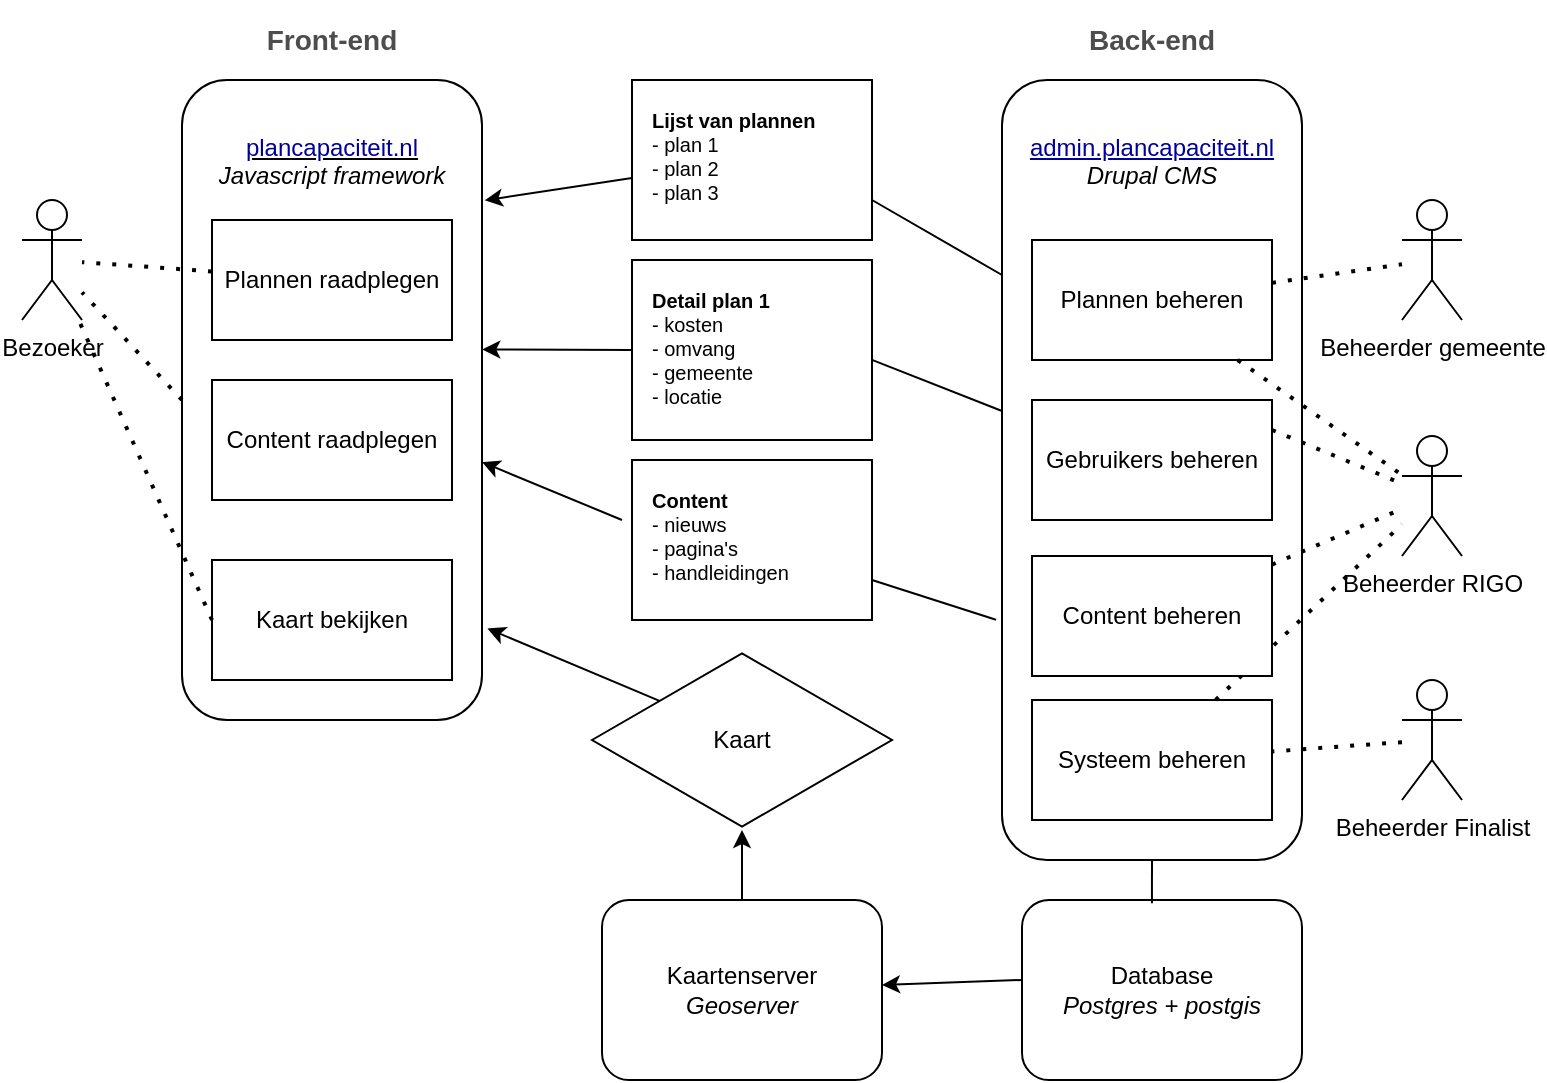 <mxfile version="14.6.11" type="github">
  <diagram id="39z5Df2q-kwCK52Rq-0x" name="Page-1">
    <mxGraphModel dx="1224" dy="1130" grid="1" gridSize="10" guides="1" tooltips="1" connect="1" arrows="1" fold="1" page="1" pageScale="1" pageWidth="827" pageHeight="1169" math="0" shadow="0">
      <root>
        <mxCell id="0" />
        <mxCell id="1" parent="0" />
        <mxCell id="e_hBXvjrP_8piOeVsNDX-1" value="Bezoeker" style="shape=umlActor;verticalLabelPosition=bottom;verticalAlign=top;html=1;outlineConnect=0;" parent="1" vertex="1">
          <mxGeometry x="40" y="140" width="30" height="60" as="geometry" />
        </mxCell>
        <mxCell id="e_hBXvjrP_8piOeVsNDX-3" value="Beheerder&amp;nbsp;gemeente" style="shape=umlActor;verticalLabelPosition=bottom;verticalAlign=top;html=1;outlineConnect=0;" parent="1" vertex="1">
          <mxGeometry x="730" y="140" width="30" height="60" as="geometry" />
        </mxCell>
        <mxCell id="e_hBXvjrP_8piOeVsNDX-6" value="Beheerder RIGO" style="shape=umlActor;verticalLabelPosition=bottom;verticalAlign=top;html=1;outlineConnect=0;" parent="1" vertex="1">
          <mxGeometry x="730" y="258" width="30" height="60" as="geometry" />
        </mxCell>
        <mxCell id="e_hBXvjrP_8piOeVsNDX-7" value="Beheerder Finalist" style="shape=umlActor;verticalLabelPosition=bottom;verticalAlign=top;html=1;outlineConnect=0;" parent="1" vertex="1">
          <mxGeometry x="730" y="380" width="30" height="60" as="geometry" />
        </mxCell>
        <mxCell id="BRQ3Z2YgLDj1acGwxylS-1" value="&lt;u&gt;&lt;font color=&quot;#000099&quot;&gt;plancapaciteit.nl&lt;/font&gt;&lt;/u&gt;&lt;br&gt;&lt;i&gt;Javascript framework&lt;/i&gt;&lt;br&gt;" style="rounded=1;whiteSpace=wrap;html=1;rotation=0;spacingTop=20;verticalAlign=top;" parent="1" vertex="1">
          <mxGeometry x="120" y="80" width="150" height="320" as="geometry" />
        </mxCell>
        <mxCell id="BRQ3Z2YgLDj1acGwxylS-2" value="Front-end" style="text;html=1;strokeColor=none;fillColor=none;align=center;verticalAlign=middle;whiteSpace=wrap;rounded=0;fontSize=14;fontStyle=1;fontColor=#4D4D4D;" parent="1" vertex="1">
          <mxGeometry x="150" y="40" width="90" height="40" as="geometry" />
        </mxCell>
        <mxCell id="BRQ3Z2YgLDj1acGwxylS-3" value="&lt;font color=&quot;#000099&quot;&gt;&lt;u&gt;admin.plancapaciteit.nl&lt;/u&gt;&lt;/font&gt;&lt;br&gt;&lt;i&gt;Drupal CMS&lt;/i&gt;" style="rounded=1;whiteSpace=wrap;html=1;rotation=0;verticalAlign=top;spacingTop=20;" parent="1" vertex="1">
          <mxGeometry x="530" y="80" width="150" height="390" as="geometry" />
        </mxCell>
        <mxCell id="BRQ3Z2YgLDj1acGwxylS-4" value="Gebruikers beheren" style="rounded=0;whiteSpace=wrap;html=1;fontSize=12;" parent="1" vertex="1">
          <mxGeometry x="545" y="240" width="120" height="60" as="geometry" />
        </mxCell>
        <mxCell id="BRQ3Z2YgLDj1acGwxylS-5" value="" style="endArrow=none;dashed=1;html=1;dashPattern=1 3;strokeWidth=2;fontSize=14;fontColor=#4D4D4D;exitX=1;exitY=0.25;exitDx=0;exitDy=0;" parent="1" source="BRQ3Z2YgLDj1acGwxylS-4" target="e_hBXvjrP_8piOeVsNDX-6" edge="1">
          <mxGeometry width="50" height="50" relative="1" as="geometry">
            <mxPoint x="390" y="550" as="sourcePoint" />
            <mxPoint x="440" y="500" as="targetPoint" />
          </mxGeometry>
        </mxCell>
        <mxCell id="BRQ3Z2YgLDj1acGwxylS-7" value="Plannen beheren" style="rounded=0;whiteSpace=wrap;html=1;fontSize=12;" parent="1" vertex="1">
          <mxGeometry x="545" y="160" width="120" height="60" as="geometry" />
        </mxCell>
        <mxCell id="BRQ3Z2YgLDj1acGwxylS-8" value="" style="endArrow=none;dashed=1;html=1;dashPattern=1 3;strokeWidth=2;fontSize=14;fontColor=#4D4D4D;" parent="1" source="BRQ3Z2YgLDj1acGwxylS-7" target="e_hBXvjrP_8piOeVsNDX-6" edge="1">
          <mxGeometry width="50" height="50" relative="1" as="geometry">
            <mxPoint x="575" y="425" as="sourcePoint" />
            <mxPoint x="710" y="326" as="targetPoint" />
          </mxGeometry>
        </mxCell>
        <mxCell id="BRQ3Z2YgLDj1acGwxylS-10" value="" style="endArrow=none;dashed=1;html=1;dashPattern=1 3;strokeWidth=2;fontSize=14;fontColor=#4D4D4D;" parent="1" source="BRQ3Z2YgLDj1acGwxylS-7" target="e_hBXvjrP_8piOeVsNDX-3" edge="1">
          <mxGeometry width="50" height="50" relative="1" as="geometry">
            <mxPoint x="390" y="560" as="sourcePoint" />
            <mxPoint x="440" y="510" as="targetPoint" />
          </mxGeometry>
        </mxCell>
        <mxCell id="BRQ3Z2YgLDj1acGwxylS-11" value="Systeem beheren" style="rounded=0;whiteSpace=wrap;html=1;fontSize=12;" parent="1" vertex="1">
          <mxGeometry x="545" y="390" width="120" height="60" as="geometry" />
        </mxCell>
        <mxCell id="BRQ3Z2YgLDj1acGwxylS-12" value="" style="endArrow=none;dashed=1;html=1;dashPattern=1 3;strokeWidth=2;fontSize=14;fontColor=#4D4D4D;" parent="1" source="BRQ3Z2YgLDj1acGwxylS-11" target="e_hBXvjrP_8piOeVsNDX-6" edge="1">
          <mxGeometry width="50" height="50" relative="1" as="geometry">
            <mxPoint x="630" y="470" as="sourcePoint" />
            <mxPoint x="720" y="340" as="targetPoint" />
          </mxGeometry>
        </mxCell>
        <mxCell id="BRQ3Z2YgLDj1acGwxylS-16" value="" style="endArrow=none;dashed=1;html=1;dashPattern=1 3;strokeWidth=2;fontSize=14;fontColor=#4D4D4D;" parent="1" source="e_hBXvjrP_8piOeVsNDX-7" target="BRQ3Z2YgLDj1acGwxylS-11" edge="1">
          <mxGeometry width="50" height="50" relative="1" as="geometry">
            <mxPoint x="390" y="390" as="sourcePoint" />
            <mxPoint x="440" y="340" as="targetPoint" />
          </mxGeometry>
        </mxCell>
        <mxCell id="BRQ3Z2YgLDj1acGwxylS-17" value="Back-end" style="text;html=1;strokeColor=none;fillColor=none;align=center;verticalAlign=middle;whiteSpace=wrap;rounded=0;fontSize=14;fontStyle=1;fontColor=#4D4D4D;" parent="1" vertex="1">
          <mxGeometry x="560" y="40" width="90" height="40" as="geometry" />
        </mxCell>
        <mxCell id="BRQ3Z2YgLDj1acGwxylS-23" value="" style="endArrow=classic;html=1;fontSize=10;fontColor=#4D4D4D;entryX=1.009;entryY=0.188;entryDx=0;entryDy=0;entryPerimeter=0;" parent="1" source="BRQ3Z2YgLDj1acGwxylS-49" target="BRQ3Z2YgLDj1acGwxylS-1" edge="1">
          <mxGeometry width="50" height="50" relative="1" as="geometry">
            <mxPoint x="359.6" y="138.488" as="sourcePoint" />
            <mxPoint x="350" y="350" as="targetPoint" />
          </mxGeometry>
        </mxCell>
        <mxCell id="BRQ3Z2YgLDj1acGwxylS-24" value="" style="endArrow=none;html=1;fontSize=10;fontColor=#4D4D4D;entryX=0;entryY=0.25;entryDx=0;entryDy=0;exitX=1;exitY=0.75;exitDx=0;exitDy=0;" parent="1" source="BRQ3Z2YgLDj1acGwxylS-49" target="BRQ3Z2YgLDj1acGwxylS-3" edge="1">
          <mxGeometry width="50" height="50" relative="1" as="geometry">
            <mxPoint x="440" y="183.0" as="sourcePoint" />
            <mxPoint x="440" y="340" as="targetPoint" />
          </mxGeometry>
        </mxCell>
        <mxCell id="BRQ3Z2YgLDj1acGwxylS-25" value="Content beheren" style="rounded=0;whiteSpace=wrap;html=1;fontSize=12;" parent="1" vertex="1">
          <mxGeometry x="545" y="318" width="120" height="60" as="geometry" />
        </mxCell>
        <mxCell id="BRQ3Z2YgLDj1acGwxylS-26" value="" style="endArrow=none;dashed=1;html=1;dashPattern=1 3;strokeWidth=2;fontSize=14;fontColor=#4D4D4D;" parent="1" source="BRQ3Z2YgLDj1acGwxylS-25" target="e_hBXvjrP_8piOeVsNDX-6" edge="1">
          <mxGeometry width="50" height="50" relative="1" as="geometry">
            <mxPoint x="646.818" y="400" as="sourcePoint" />
            <mxPoint x="740.0" y="312.143" as="targetPoint" />
          </mxGeometry>
        </mxCell>
        <mxCell id="BRQ3Z2YgLDj1acGwxylS-28" value="Plannen raadplegen" style="rounded=0;whiteSpace=wrap;html=1;fontSize=12;" parent="1" vertex="1">
          <mxGeometry x="135" y="150" width="120" height="60" as="geometry" />
        </mxCell>
        <mxCell id="BRQ3Z2YgLDj1acGwxylS-29" value="Kaart bekijken" style="rounded=0;whiteSpace=wrap;html=1;fontSize=12;" parent="1" vertex="1">
          <mxGeometry x="135" y="320" width="120" height="60" as="geometry" />
        </mxCell>
        <mxCell id="BRQ3Z2YgLDj1acGwxylS-30" value="Kaartenserver&lt;br&gt;&lt;i&gt;Geoserver&lt;/i&gt;" style="rounded=1;whiteSpace=wrap;html=1;fontSize=12;fontColor=#000000;" parent="1" vertex="1">
          <mxGeometry x="330" y="490" width="140" height="90" as="geometry" />
        </mxCell>
        <mxCell id="BRQ3Z2YgLDj1acGwxylS-31" value="Database&lt;br&gt;&lt;i&gt;Postgres + postgis&lt;/i&gt;" style="rounded=1;whiteSpace=wrap;html=1;fontSize=12;fontColor=#000000;" parent="1" vertex="1">
          <mxGeometry x="540" y="490" width="140" height="90" as="geometry" />
        </mxCell>
        <mxCell id="BRQ3Z2YgLDj1acGwxylS-34" value="" style="endArrow=classic;html=1;fontSize=12;fontColor=#000000;exitX=0;exitY=0.444;exitDx=0;exitDy=0;exitPerimeter=0;" parent="1" source="BRQ3Z2YgLDj1acGwxylS-31" target="BRQ3Z2YgLDj1acGwxylS-30" edge="1">
          <mxGeometry width="50" height="50" relative="1" as="geometry">
            <mxPoint x="390" y="430" as="sourcePoint" />
            <mxPoint x="440" y="380" as="targetPoint" />
          </mxGeometry>
        </mxCell>
        <mxCell id="BRQ3Z2YgLDj1acGwxylS-36" value="" style="endArrow=classic;html=1;fontSize=12;fontColor=#000000;" parent="1" source="BRQ3Z2YgLDj1acGwxylS-30" target="BRQ3Z2YgLDj1acGwxylS-38" edge="1">
          <mxGeometry width="50" height="50" relative="1" as="geometry">
            <mxPoint x="390" y="430" as="sourcePoint" />
            <mxPoint x="440" y="380" as="targetPoint" />
          </mxGeometry>
        </mxCell>
        <mxCell id="BRQ3Z2YgLDj1acGwxylS-38" value="Kaart" style="html=1;whiteSpace=wrap;aspect=fixed;shape=isoRectangle;fontSize=12;fontColor=#000000;" parent="1" vertex="1">
          <mxGeometry x="325" y="365" width="150" height="90" as="geometry" />
        </mxCell>
        <mxCell id="BRQ3Z2YgLDj1acGwxylS-39" value="" style="endArrow=classic;html=1;fontSize=12;fontColor=#000000;entryX=1.018;entryY=0.857;entryDx=0;entryDy=0;entryPerimeter=0;exitX=0.227;exitY=0.284;exitDx=0;exitDy=0;exitPerimeter=0;" parent="1" source="BRQ3Z2YgLDj1acGwxylS-38" target="BRQ3Z2YgLDj1acGwxylS-1" edge="1">
          <mxGeometry width="50" height="50" relative="1" as="geometry">
            <mxPoint x="390" y="430" as="sourcePoint" />
            <mxPoint x="440" y="380" as="targetPoint" />
          </mxGeometry>
        </mxCell>
        <mxCell id="BRQ3Z2YgLDj1acGwxylS-49" value="&lt;b&gt;Lijst van plannen&lt;/b&gt;&lt;br style=&quot;font-size: 10px&quot;&gt;&lt;span&gt;- plan 1&lt;/span&gt;&lt;br&gt;&lt;span&gt;- plan 2&lt;/span&gt;&lt;br&gt;&lt;span&gt;- plan 3&lt;/span&gt;" style="rounded=0;whiteSpace=wrap;html=1;fontSize=10;fontColor=#000000;verticalAlign=top;align=left;spacing=10;" parent="1" vertex="1">
          <mxGeometry x="345" y="80" width="120" height="80" as="geometry" />
        </mxCell>
        <mxCell id="BRQ3Z2YgLDj1acGwxylS-50" value="&lt;b&gt;Detail plan 1&lt;/b&gt;&lt;br style=&quot;font-size: 10px&quot;&gt;&lt;span&gt;- kosten&lt;/span&gt;&lt;br&gt;&lt;span&gt;- omvang&lt;/span&gt;&lt;br&gt;&lt;span&gt;- gemeente&lt;br&gt;- locatie&lt;br&gt;&lt;/span&gt;" style="rounded=0;whiteSpace=wrap;html=1;fontSize=10;fontColor=#000000;verticalAlign=top;align=left;spacing=10;" parent="1" vertex="1">
          <mxGeometry x="345" y="170" width="120" height="90" as="geometry" />
        </mxCell>
        <mxCell id="BRQ3Z2YgLDj1acGwxylS-51" value="" style="endArrow=classic;html=1;fontSize=10;fontColor=#4D4D4D;entryX=1.001;entryY=0.421;entryDx=0;entryDy=0;entryPerimeter=0;exitX=0;exitY=0.5;exitDx=0;exitDy=0;" parent="1" source="BRQ3Z2YgLDj1acGwxylS-50" target="BRQ3Z2YgLDj1acGwxylS-1" edge="1">
          <mxGeometry width="50" height="50" relative="1" as="geometry">
            <mxPoint x="355" y="139.051" as="sourcePoint" />
            <mxPoint x="281.35" y="150.16" as="targetPoint" />
          </mxGeometry>
        </mxCell>
        <mxCell id="BRQ3Z2YgLDj1acGwxylS-52" value="" style="endArrow=none;html=1;fontSize=10;fontColor=#4D4D4D;exitX=1;exitY=0.555;exitDx=0;exitDy=0;exitPerimeter=0;" parent="1" source="BRQ3Z2YgLDj1acGwxylS-50" target="BRQ3Z2YgLDj1acGwxylS-3" edge="1">
          <mxGeometry width="50" height="50" relative="1" as="geometry">
            <mxPoint x="475" y="150" as="sourcePoint" />
            <mxPoint x="540" y="187.5" as="targetPoint" />
          </mxGeometry>
        </mxCell>
        <mxCell id="BRQ3Z2YgLDj1acGwxylS-54" value="" style="endArrow=none;html=1;fontSize=10;fontColor=#000000;entryX=0.5;entryY=1;entryDx=0;entryDy=0;exitX=0.464;exitY=0.018;exitDx=0;exitDy=0;exitPerimeter=0;" parent="1" source="BRQ3Z2YgLDj1acGwxylS-31" target="BRQ3Z2YgLDj1acGwxylS-3" edge="1">
          <mxGeometry width="50" height="50" relative="1" as="geometry">
            <mxPoint x="390" y="390" as="sourcePoint" />
            <mxPoint x="440" y="340" as="targetPoint" />
          </mxGeometry>
        </mxCell>
        <mxCell id="BRQ3Z2YgLDj1acGwxylS-55" value="" style="endArrow=none;dashed=1;html=1;dashPattern=1 3;strokeWidth=2;fontSize=10;fontColor=#000000;" parent="1" source="BRQ3Z2YgLDj1acGwxylS-28" target="e_hBXvjrP_8piOeVsNDX-1" edge="1">
          <mxGeometry width="50" height="50" relative="1" as="geometry">
            <mxPoint x="390" y="390" as="sourcePoint" />
            <mxPoint x="440" y="340" as="targetPoint" />
          </mxGeometry>
        </mxCell>
        <mxCell id="BRQ3Z2YgLDj1acGwxylS-57" value="" style="endArrow=none;dashed=1;html=1;dashPattern=1 3;strokeWidth=2;fontSize=10;fontColor=#000000;exitX=0;exitY=0.5;exitDx=0;exitDy=0;" parent="1" source="BRQ3Z2YgLDj1acGwxylS-29" target="e_hBXvjrP_8piOeVsNDX-1" edge="1">
          <mxGeometry width="50" height="50" relative="1" as="geometry">
            <mxPoint x="145" y="185.714" as="sourcePoint" />
            <mxPoint x="80" y="181.071" as="targetPoint" />
          </mxGeometry>
        </mxCell>
        <mxCell id="wATQwqGRJF_44PM2LAj7-1" value="Content raadplegen" style="rounded=0;whiteSpace=wrap;html=1;fontSize=12;" vertex="1" parent="1">
          <mxGeometry x="135" y="230" width="120" height="60" as="geometry" />
        </mxCell>
        <mxCell id="wATQwqGRJF_44PM2LAj7-2" value="&lt;b&gt;Content&lt;/b&gt;&lt;br style=&quot;font-size: 10px&quot;&gt;&lt;span&gt;- nieuws&lt;/span&gt;&lt;br&gt;&lt;span&gt;- pagina&#39;s&lt;/span&gt;&lt;br&gt;&lt;span&gt;- handleidingen&lt;/span&gt;" style="rounded=0;whiteSpace=wrap;html=1;fontSize=10;fontColor=#000000;verticalAlign=top;align=left;spacing=10;" vertex="1" parent="1">
          <mxGeometry x="345" y="270" width="120" height="80" as="geometry" />
        </mxCell>
        <mxCell id="wATQwqGRJF_44PM2LAj7-3" value="" style="endArrow=classic;html=1;fontSize=10;fontColor=#4D4D4D;" edge="1" parent="1" target="BRQ3Z2YgLDj1acGwxylS-1">
          <mxGeometry width="50" height="50" relative="1" as="geometry">
            <mxPoint x="340" y="300" as="sourcePoint" />
            <mxPoint x="280.15" y="224.72" as="targetPoint" />
          </mxGeometry>
        </mxCell>
        <mxCell id="wATQwqGRJF_44PM2LAj7-4" value="" style="endArrow=none;html=1;fontSize=10;fontColor=#4D4D4D;entryX=-0.02;entryY=0.692;entryDx=0;entryDy=0;entryPerimeter=0;exitX=1;exitY=0.75;exitDx=0;exitDy=0;" edge="1" parent="1" source="wATQwqGRJF_44PM2LAj7-2" target="BRQ3Z2YgLDj1acGwxylS-3">
          <mxGeometry width="50" height="50" relative="1" as="geometry">
            <mxPoint x="470" y="310" as="sourcePoint" />
            <mxPoint x="540" y="255.509" as="targetPoint" />
          </mxGeometry>
        </mxCell>
        <mxCell id="wATQwqGRJF_44PM2LAj7-5" value="" style="endArrow=none;dashed=1;html=1;dashPattern=1 3;strokeWidth=2;fontSize=10;fontColor=#000000;exitX=0;exitY=0.5;exitDx=0;exitDy=0;" edge="1" parent="1" source="BRQ3Z2YgLDj1acGwxylS-1" target="e_hBXvjrP_8piOeVsNDX-1">
          <mxGeometry width="50" height="50" relative="1" as="geometry">
            <mxPoint x="145" y="185.714" as="sourcePoint" />
            <mxPoint x="80" y="181.071" as="targetPoint" />
          </mxGeometry>
        </mxCell>
      </root>
    </mxGraphModel>
  </diagram>
</mxfile>
